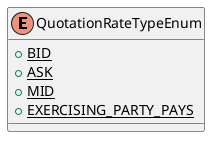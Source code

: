 @startuml

    enum QuotationRateTypeEnum [[QuotationRateTypeEnum.html]] {
        {static} +BID
        {static} +ASK
        {static} +MID
        {static} +EXERCISING_PARTY_PAYS
    }

@enduml
